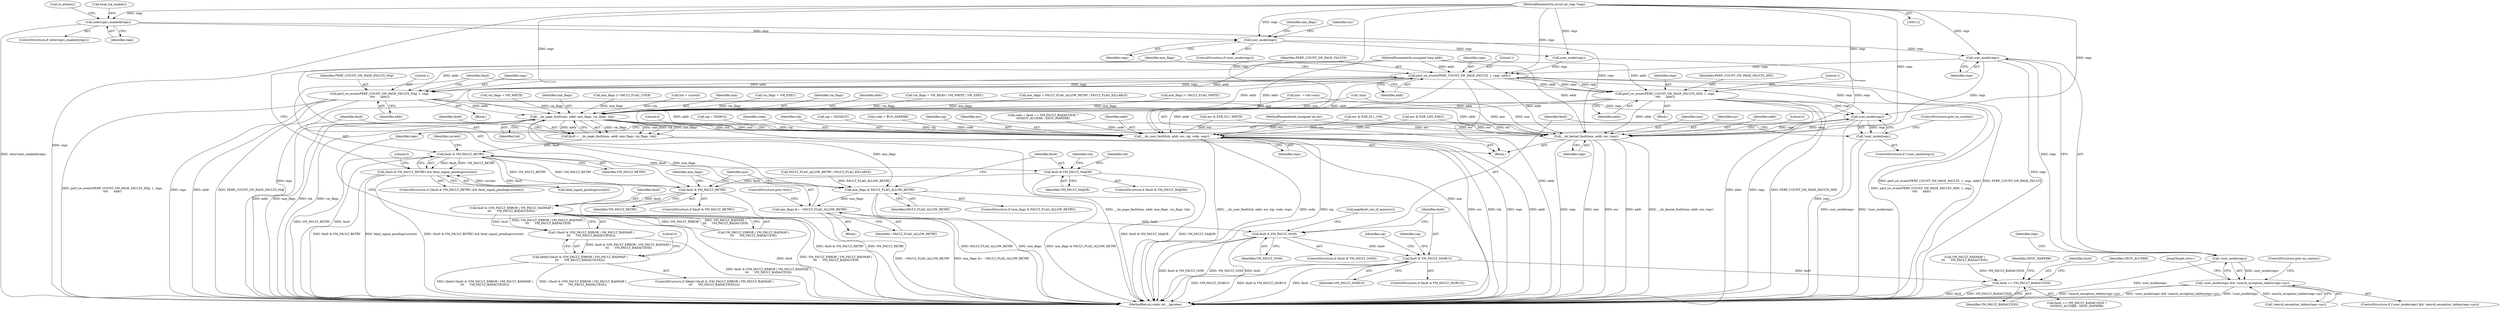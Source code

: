 digraph "0_linux_5a0fdfada3a2aa50d7b947a2e958bf00cbe0d830_0@pointer" {
"1000196" [label="(Call,user_mode(regs))"];
"1000155" [label="(Call,user_mode(regs))"];
"1000145" [label="(Call,interrupts_enabled(regs))"];
"1000115" [label="(MethodParameterIn,struct pt_regs *regs)"];
"1000195" [label="(Call,!user_mode(regs))"];
"1000194" [label="(Call,!user_mode(regs) && !search_exception_tables(regs->pc))"];
"1000241" [label="(Call,perf_sw_event(PERF_COUNT_SW_PAGE_FAULTS, 1, regs, addr))"];
"1000260" [label="(Call,perf_sw_event(PERF_COUNT_SW_PAGE_FAULTS_MAJ, 1, regs,\n\t\t\t\t      addr))"];
"1000226" [label="(Call,__do_page_fault(mm, addr, mm_flags, vm_flags, tsk))"];
"1000224" [label="(Call,fault = __do_page_fault(mm, addr, mm_flags, vm_flags, tsk))"];
"1000234" [label="(Call,fault & VM_FAULT_RETRY)"];
"1000233" [label="(Call,(fault & VM_FAULT_RETRY) && fatal_signal_pending(current))"];
"1000252" [label="(Call,fault & VM_FAULT_MAJOR)"];
"1000277" [label="(Call,fault & VM_FAULT_RETRY)"];
"1000293" [label="(Call,fault & (VM_FAULT_ERROR | VM_FAULT_BADMAP |\n\t\t\t      VM_FAULT_BADACCESS))"];
"1000292" [label="(Call,!(fault & (VM_FAULT_ERROR | VM_FAULT_BADMAP |\n\t\t\t      VM_FAULT_BADACCESS)))"];
"1000291" [label="(Call,likely(!(fault & (VM_FAULT_ERROR | VM_FAULT_BADMAP |\n\t\t\t      VM_FAULT_BADACCESS))))"];
"1000308" [label="(Call,fault & VM_FAULT_OOM)"];
"1000316" [label="(Call,fault & VM_FAULT_SIGBUS)"];
"1000334" [label="(Call,fault == VM_FAULT_BADACCESS)"];
"1000247" [label="(Call,mm_flags & FAULT_FLAG_ALLOW_RETRY)"];
"1000281" [label="(Call,mm_flags &= ~FAULT_FLAG_ALLOW_RETRY)"];
"1000339" [label="(Call,__do_user_fault(tsk, addr, esr, sig, code, regs))"];
"1000349" [label="(Call,__do_kernel_fault(mm, addr, esr, regs))"];
"1000304" [label="(Call,user_mode(regs))"];
"1000303" [label="(Call,!user_mode(regs))"];
"1000271" [label="(Call,perf_sw_event(PERF_COUNT_SW_PAGE_FAULTS_MIN, 1, regs,\n\t\t\t\t      addr))"];
"1000263" [label="(Identifier,regs)"];
"1000274" [label="(Identifier,regs)"];
"1000150" [label="(Call,in_atomic())"];
"1000249" [label="(Identifier,FAULT_FLAG_ALLOW_RETRY)"];
"1000156" [label="(Identifier,regs)"];
"1000116" [label="(Block,)"];
"1000245" [label="(Identifier,addr)"];
"1000272" [label="(Identifier,PERF_COUNT_SW_PAGE_FAULTS_MIN)"];
"1000161" [label="(Call,esr & ESR_LNX_EXEC)"];
"1000320" [label="(Call,sig = SIGBUS)"];
"1000303" [label="(Call,!user_mode(regs))"];
"1000280" [label="(Block,)"];
"1000232" [label="(ControlStructure,if ((fault & VM_FAULT_RETRY) && fatal_signal_pending(current)))"];
"1000266" [label="(Block,)"];
"1000179" [label="(Call,vm_flags = VM_WRITE)"];
"1000297" [label="(Call,VM_FAULT_BADMAP |\n\t\t\t      VM_FAULT_BADACCESS)"];
"1000229" [label="(Identifier,mm_flags)"];
"1000291" [label="(Call,likely(!(fault & (VM_FAULT_ERROR | VM_FAULT_BADMAP |\n\t\t\t      VM_FAULT_BADACCESS))))"];
"1000165" [label="(Call,vm_flags = VM_EXEC)"];
"1000292" [label="(Call,!(fault & (VM_FAULT_ERROR | VM_FAULT_BADMAP |\n\t\t\t      VM_FAULT_BADACCESS)))"];
"1000275" [label="(Identifier,addr)"];
"1000281" [label="(Call,mm_flags &= ~FAULT_FLAG_ALLOW_RETRY)"];
"1000154" [label="(ControlStructure,if (user_mode(regs)))"];
"1000254" [label="(Identifier,VM_FAULT_MAJOR)"];
"1000345" [label="(Identifier,regs)"];
"1000196" [label="(Call,user_mode(regs))"];
"1000304" [label="(Call,user_mode(regs))"];
"1000282" [label="(Identifier,mm_flags)"];
"1000230" [label="(Identifier,vm_flags)"];
"1000312" [label="(Call,pagefault_out_of_memory())"];
"1000278" [label="(Identifier,fault)"];
"1000349" [label="(Call,__do_kernel_fault(mm, addr, esr, regs))"];
"1000344" [label="(Identifier,code)"];
"1000147" [label="(Call,local_irq_enable())"];
"1000356" [label="(MethodReturn,static int __kprobes)"];
"1000228" [label="(Identifier,addr)"];
"1000306" [label="(ControlStructure,goto no_context;)"];
"1000293" [label="(Call,fault & (VM_FAULT_ERROR | VM_FAULT_BADMAP |\n\t\t\t      VM_FAULT_BADACCESS))"];
"1000123" [label="(Call,vm_flags = VM_READ | VM_WRITE | VM_EXEC)"];
"1000340" [label="(Identifier,tsk)"];
"1000288" [label="(Identifier,mm)"];
"1000261" [label="(Identifier,PERF_COUNT_SW_PAGE_FAULTS_MAJ)"];
"1000243" [label="(Literal,1)"];
"1000294" [label="(Identifier,fault)"];
"1000277" [label="(Call,fault & VM_FAULT_RETRY)"];
"1000328" [label="(Call,sig = SIGSEGV)"];
"1000203" [label="(ControlStructure,goto no_context;)"];
"1000339" [label="(Call,__do_user_fault(tsk, addr, esr, sig, code, regs))"];
"1000236" [label="(Identifier,VM_FAULT_RETRY)"];
"1000309" [label="(Identifier,fault)"];
"1000283" [label="(Identifier,~FAULT_FLAG_ALLOW_RETRY)"];
"1000290" [label="(ControlStructure,if (likely(!(fault & (VM_FAULT_ERROR | VM_FAULT_BADMAP |\n\t\t\t      VM_FAULT_BADACCESS)))))"];
"1000329" [label="(Identifier,sig)"];
"1000131" [label="(Call,mm_flags = FAULT_FLAG_ALLOW_RETRY | FAULT_FLAG_KILLABLE)"];
"1000318" [label="(Identifier,VM_FAULT_SIGBUS)"];
"1000323" [label="(Call,code = BUS_ADRERR)"];
"1000260" [label="(Call,perf_sw_event(PERF_COUNT_SW_PAGE_FAULTS_MAJ, 1, regs,\n\t\t\t\t      addr))"];
"1000350" [label="(Identifier,mm)"];
"1000307" [label="(ControlStructure,if (fault & VM_FAULT_OOM))"];
"1000182" [label="(Call,mm_flags |= FAULT_FLAG_WRITE)"];
"1000233" [label="(Call,(fault & VM_FAULT_RETRY) && fatal_signal_pending(current))"];
"1000284" [label="(ControlStructure,goto retry;)"];
"1000343" [label="(Identifier,sig)"];
"1000151" [label="(Call,!mm)"];
"1000139" [label="(Call,mm  = tsk->mm)"];
"1000244" [label="(Identifier,regs)"];
"1000235" [label="(Identifier,fault)"];
"1000237" [label="(Call,fatal_signal_pending(current))"];
"1000333" [label="(Call,fault == VM_FAULT_BADACCESS ?\n\t\t\tSEGV_ACCERR : SEGV_MAPERR)"];
"1000231" [label="(Identifier,tsk)"];
"1000342" [label="(Identifier,esr)"];
"1000251" [label="(ControlStructure,if (fault & VM_FAULT_MAJOR))"];
"1000240" [label="(Literal,0)"];
"1000224" [label="(Call,fault = __do_page_fault(mm, addr, mm_flags, vm_flags, tsk))"];
"1000157" [label="(Call,mm_flags |= FAULT_FLAG_USER)"];
"1000295" [label="(Call,VM_FAULT_ERROR | VM_FAULT_BADMAP |\n\t\t\t      VM_FAULT_BADACCESS)"];
"1000352" [label="(Identifier,esr)"];
"1000158" [label="(Identifier,mm_flags)"];
"1000302" [label="(ControlStructure,if (!user_mode(regs)))"];
"1000225" [label="(Identifier,fault)"];
"1000115" [label="(MethodParameterIn,struct pt_regs *regs)"];
"1000201" [label="(Identifier,regs)"];
"1000315" [label="(ControlStructure,if (fault & VM_FAULT_SIGBUS))"];
"1000279" [label="(Identifier,VM_FAULT_RETRY)"];
"1000317" [label="(Identifier,fault)"];
"1000247" [label="(Call,mm_flags & FAULT_FLAG_ALLOW_RETRY)"];
"1000136" [label="(Call,tsk = current)"];
"1000264" [label="(Identifier,addr)"];
"1000338" [label="(Identifier,SEGV_MAPERR)"];
"1000310" [label="(Identifier,VM_FAULT_OOM)"];
"1000195" [label="(Call,!user_mode(regs))"];
"1000253" [label="(Identifier,fault)"];
"1000144" [label="(ControlStructure,if (interrupts_enabled(regs)))"];
"1000351" [label="(Identifier,addr)"];
"1000234" [label="(Call,fault & VM_FAULT_RETRY)"];
"1000248" [label="(Identifier,mm_flags)"];
"1000246" [label="(ControlStructure,if (mm_flags & FAULT_FLAG_ALLOW_RETRY))"];
"1000198" [label="(Call,!search_exception_tables(regs->pc))"];
"1000197" [label="(Identifier,regs)"];
"1000269" [label="(Identifier,tsk)"];
"1000273" [label="(Literal,1)"];
"1000146" [label="(Identifier,regs)"];
"1000331" [label="(Call,code = fault == VM_FAULT_BADACCESS ?\n\t\t\tSEGV_ACCERR : SEGV_MAPERR)"];
"1000175" [label="(Call,esr & ESR_EL1_CM)"];
"1000162" [label="(Identifier,esr)"];
"1000155" [label="(Call,user_mode(regs))"];
"1000194" [label="(Call,!user_mode(regs) && !search_exception_tables(regs->pc))"];
"1000271" [label="(Call,perf_sw_event(PERF_COUNT_SW_PAGE_FAULTS_MIN, 1, regs,\n\t\t\t\t      addr))"];
"1000204" [label="(JumpTarget,retry:)"];
"1000216" [label="(Call,user_mode(regs))"];
"1000334" [label="(Call,fault == VM_FAULT_BADACCESS)"];
"1000242" [label="(Identifier,PERF_COUNT_SW_PAGE_FAULTS)"];
"1000262" [label="(Literal,1)"];
"1000258" [label="(Identifier,tsk)"];
"1000133" [label="(Call,FAULT_FLAG_ALLOW_RETRY | FAULT_FLAG_KILLABLE)"];
"1000305" [label="(Identifier,regs)"];
"1000113" [label="(MethodParameterIn,unsigned long addr)"];
"1000341" [label="(Identifier,addr)"];
"1000241" [label="(Call,perf_sw_event(PERF_COUNT_SW_PAGE_FAULTS, 1, regs, addr))"];
"1000301" [label="(Literal,0)"];
"1000114" [label="(MethodParameterIn,unsigned int esr)"];
"1000238" [label="(Identifier,current)"];
"1000227" [label="(Identifier,mm)"];
"1000308" [label="(Call,fault & VM_FAULT_OOM)"];
"1000335" [label="(Identifier,fault)"];
"1000145" [label="(Call,interrupts_enabled(regs))"];
"1000337" [label="(Identifier,SEGV_ACCERR)"];
"1000347" [label="(Literal,0)"];
"1000355" [label="(Literal,0)"];
"1000193" [label="(ControlStructure,if (!user_mode(regs) && !search_exception_tables(regs->pc)))"];
"1000316" [label="(Call,fault & VM_FAULT_SIGBUS)"];
"1000321" [label="(Identifier,sig)"];
"1000252" [label="(Call,fault & VM_FAULT_MAJOR)"];
"1000336" [label="(Identifier,VM_FAULT_BADACCESS)"];
"1000353" [label="(Identifier,regs)"];
"1000276" [label="(ControlStructure,if (fault & VM_FAULT_RETRY))"];
"1000226" [label="(Call,__do_page_fault(mm, addr, mm_flags, vm_flags, tsk))"];
"1000171" [label="(Call,esr & ESR_EL1_WRITE)"];
"1000255" [label="(Block,)"];
"1000196" -> "1000195"  [label="AST: "];
"1000196" -> "1000197"  [label="CFG: "];
"1000197" -> "1000196"  [label="AST: "];
"1000195" -> "1000196"  [label="CFG: "];
"1000196" -> "1000356"  [label="DDG: regs"];
"1000196" -> "1000195"  [label="DDG: regs"];
"1000155" -> "1000196"  [label="DDG: regs"];
"1000115" -> "1000196"  [label="DDG: regs"];
"1000196" -> "1000241"  [label="DDG: regs"];
"1000196" -> "1000349"  [label="DDG: regs"];
"1000155" -> "1000154"  [label="AST: "];
"1000155" -> "1000156"  [label="CFG: "];
"1000156" -> "1000155"  [label="AST: "];
"1000158" -> "1000155"  [label="CFG: "];
"1000162" -> "1000155"  [label="CFG: "];
"1000145" -> "1000155"  [label="DDG: regs"];
"1000115" -> "1000155"  [label="DDG: regs"];
"1000155" -> "1000216"  [label="DDG: regs"];
"1000145" -> "1000144"  [label="AST: "];
"1000145" -> "1000146"  [label="CFG: "];
"1000146" -> "1000145"  [label="AST: "];
"1000147" -> "1000145"  [label="CFG: "];
"1000150" -> "1000145"  [label="CFG: "];
"1000145" -> "1000356"  [label="DDG: interrupts_enabled(regs)"];
"1000115" -> "1000145"  [label="DDG: regs"];
"1000145" -> "1000349"  [label="DDG: regs"];
"1000115" -> "1000112"  [label="AST: "];
"1000115" -> "1000356"  [label="DDG: regs"];
"1000115" -> "1000216"  [label="DDG: regs"];
"1000115" -> "1000241"  [label="DDG: regs"];
"1000115" -> "1000260"  [label="DDG: regs"];
"1000115" -> "1000271"  [label="DDG: regs"];
"1000115" -> "1000304"  [label="DDG: regs"];
"1000115" -> "1000339"  [label="DDG: regs"];
"1000115" -> "1000349"  [label="DDG: regs"];
"1000195" -> "1000194"  [label="AST: "];
"1000201" -> "1000195"  [label="CFG: "];
"1000194" -> "1000195"  [label="CFG: "];
"1000195" -> "1000356"  [label="DDG: user_mode(regs)"];
"1000195" -> "1000194"  [label="DDG: user_mode(regs)"];
"1000194" -> "1000193"  [label="AST: "];
"1000194" -> "1000198"  [label="CFG: "];
"1000198" -> "1000194"  [label="AST: "];
"1000203" -> "1000194"  [label="CFG: "];
"1000204" -> "1000194"  [label="CFG: "];
"1000194" -> "1000356"  [label="DDG: !user_mode(regs) && !search_exception_tables(regs->pc)"];
"1000194" -> "1000356"  [label="DDG: !user_mode(regs)"];
"1000194" -> "1000356"  [label="DDG: !search_exception_tables(regs->pc)"];
"1000198" -> "1000194"  [label="DDG: search_exception_tables(regs->pc)"];
"1000241" -> "1000116"  [label="AST: "];
"1000241" -> "1000245"  [label="CFG: "];
"1000242" -> "1000241"  [label="AST: "];
"1000243" -> "1000241"  [label="AST: "];
"1000244" -> "1000241"  [label="AST: "];
"1000245" -> "1000241"  [label="AST: "];
"1000248" -> "1000241"  [label="CFG: "];
"1000241" -> "1000356"  [label="DDG: PERF_COUNT_SW_PAGE_FAULTS"];
"1000241" -> "1000356"  [label="DDG: regs"];
"1000241" -> "1000356"  [label="DDG: addr"];
"1000241" -> "1000356"  [label="DDG: perf_sw_event(PERF_COUNT_SW_PAGE_FAULTS, 1, regs, addr)"];
"1000216" -> "1000241"  [label="DDG: regs"];
"1000260" -> "1000241"  [label="DDG: regs"];
"1000271" -> "1000241"  [label="DDG: regs"];
"1000226" -> "1000241"  [label="DDG: addr"];
"1000113" -> "1000241"  [label="DDG: addr"];
"1000241" -> "1000260"  [label="DDG: regs"];
"1000241" -> "1000260"  [label="DDG: addr"];
"1000241" -> "1000271"  [label="DDG: regs"];
"1000241" -> "1000271"  [label="DDG: addr"];
"1000241" -> "1000304"  [label="DDG: regs"];
"1000241" -> "1000339"  [label="DDG: addr"];
"1000241" -> "1000349"  [label="DDG: addr"];
"1000260" -> "1000255"  [label="AST: "];
"1000260" -> "1000264"  [label="CFG: "];
"1000261" -> "1000260"  [label="AST: "];
"1000262" -> "1000260"  [label="AST: "];
"1000263" -> "1000260"  [label="AST: "];
"1000264" -> "1000260"  [label="AST: "];
"1000278" -> "1000260"  [label="CFG: "];
"1000260" -> "1000356"  [label="DDG: perf_sw_event(PERF_COUNT_SW_PAGE_FAULTS_MAJ, 1, regs,\n\t\t\t\t      addr)"];
"1000260" -> "1000356"  [label="DDG: regs"];
"1000260" -> "1000356"  [label="DDG: addr"];
"1000260" -> "1000356"  [label="DDG: PERF_COUNT_SW_PAGE_FAULTS_MAJ"];
"1000260" -> "1000226"  [label="DDG: addr"];
"1000113" -> "1000260"  [label="DDG: addr"];
"1000260" -> "1000304"  [label="DDG: regs"];
"1000260" -> "1000339"  [label="DDG: addr"];
"1000260" -> "1000349"  [label="DDG: addr"];
"1000226" -> "1000224"  [label="AST: "];
"1000226" -> "1000231"  [label="CFG: "];
"1000227" -> "1000226"  [label="AST: "];
"1000228" -> "1000226"  [label="AST: "];
"1000229" -> "1000226"  [label="AST: "];
"1000230" -> "1000226"  [label="AST: "];
"1000231" -> "1000226"  [label="AST: "];
"1000224" -> "1000226"  [label="CFG: "];
"1000226" -> "1000356"  [label="DDG: mm"];
"1000226" -> "1000356"  [label="DDG: addr"];
"1000226" -> "1000356"  [label="DDG: mm_flags"];
"1000226" -> "1000356"  [label="DDG: tsk"];
"1000226" -> "1000356"  [label="DDG: vm_flags"];
"1000226" -> "1000224"  [label="DDG: vm_flags"];
"1000226" -> "1000224"  [label="DDG: mm"];
"1000226" -> "1000224"  [label="DDG: tsk"];
"1000226" -> "1000224"  [label="DDG: mm_flags"];
"1000226" -> "1000224"  [label="DDG: addr"];
"1000139" -> "1000226"  [label="DDG: mm"];
"1000151" -> "1000226"  [label="DDG: mm"];
"1000271" -> "1000226"  [label="DDG: addr"];
"1000113" -> "1000226"  [label="DDG: addr"];
"1000281" -> "1000226"  [label="DDG: mm_flags"];
"1000131" -> "1000226"  [label="DDG: mm_flags"];
"1000157" -> "1000226"  [label="DDG: mm_flags"];
"1000182" -> "1000226"  [label="DDG: mm_flags"];
"1000165" -> "1000226"  [label="DDG: vm_flags"];
"1000179" -> "1000226"  [label="DDG: vm_flags"];
"1000123" -> "1000226"  [label="DDG: vm_flags"];
"1000136" -> "1000226"  [label="DDG: tsk"];
"1000226" -> "1000247"  [label="DDG: mm_flags"];
"1000226" -> "1000339"  [label="DDG: tsk"];
"1000226" -> "1000349"  [label="DDG: mm"];
"1000224" -> "1000116"  [label="AST: "];
"1000225" -> "1000224"  [label="AST: "];
"1000235" -> "1000224"  [label="CFG: "];
"1000224" -> "1000356"  [label="DDG: __do_page_fault(mm, addr, mm_flags, vm_flags, tsk)"];
"1000224" -> "1000234"  [label="DDG: fault"];
"1000234" -> "1000233"  [label="AST: "];
"1000234" -> "1000236"  [label="CFG: "];
"1000235" -> "1000234"  [label="AST: "];
"1000236" -> "1000234"  [label="AST: "];
"1000238" -> "1000234"  [label="CFG: "];
"1000233" -> "1000234"  [label="CFG: "];
"1000234" -> "1000356"  [label="DDG: VM_FAULT_RETRY"];
"1000234" -> "1000356"  [label="DDG: fault"];
"1000234" -> "1000233"  [label="DDG: fault"];
"1000234" -> "1000233"  [label="DDG: VM_FAULT_RETRY"];
"1000277" -> "1000234"  [label="DDG: VM_FAULT_RETRY"];
"1000234" -> "1000252"  [label="DDG: fault"];
"1000234" -> "1000277"  [label="DDG: VM_FAULT_RETRY"];
"1000234" -> "1000293"  [label="DDG: fault"];
"1000233" -> "1000232"  [label="AST: "];
"1000233" -> "1000237"  [label="CFG: "];
"1000237" -> "1000233"  [label="AST: "];
"1000240" -> "1000233"  [label="CFG: "];
"1000242" -> "1000233"  [label="CFG: "];
"1000233" -> "1000356"  [label="DDG: fatal_signal_pending(current)"];
"1000233" -> "1000356"  [label="DDG: (fault & VM_FAULT_RETRY) && fatal_signal_pending(current)"];
"1000233" -> "1000356"  [label="DDG: fault & VM_FAULT_RETRY"];
"1000237" -> "1000233"  [label="DDG: current"];
"1000252" -> "1000251"  [label="AST: "];
"1000252" -> "1000254"  [label="CFG: "];
"1000253" -> "1000252"  [label="AST: "];
"1000254" -> "1000252"  [label="AST: "];
"1000258" -> "1000252"  [label="CFG: "];
"1000269" -> "1000252"  [label="CFG: "];
"1000252" -> "1000356"  [label="DDG: VM_FAULT_MAJOR"];
"1000252" -> "1000356"  [label="DDG: fault & VM_FAULT_MAJOR"];
"1000252" -> "1000277"  [label="DDG: fault"];
"1000277" -> "1000276"  [label="AST: "];
"1000277" -> "1000279"  [label="CFG: "];
"1000278" -> "1000277"  [label="AST: "];
"1000279" -> "1000277"  [label="AST: "];
"1000282" -> "1000277"  [label="CFG: "];
"1000288" -> "1000277"  [label="CFG: "];
"1000277" -> "1000356"  [label="DDG: fault & VM_FAULT_RETRY"];
"1000277" -> "1000356"  [label="DDG: VM_FAULT_RETRY"];
"1000277" -> "1000293"  [label="DDG: fault"];
"1000293" -> "1000292"  [label="AST: "];
"1000293" -> "1000295"  [label="CFG: "];
"1000294" -> "1000293"  [label="AST: "];
"1000295" -> "1000293"  [label="AST: "];
"1000292" -> "1000293"  [label="CFG: "];
"1000293" -> "1000356"  [label="DDG: fault"];
"1000293" -> "1000356"  [label="DDG: VM_FAULT_ERROR | VM_FAULT_BADMAP |\n\t\t\t      VM_FAULT_BADACCESS"];
"1000293" -> "1000292"  [label="DDG: fault"];
"1000293" -> "1000292"  [label="DDG: VM_FAULT_ERROR | VM_FAULT_BADMAP |\n\t\t\t      VM_FAULT_BADACCESS"];
"1000295" -> "1000293"  [label="DDG: VM_FAULT_ERROR"];
"1000295" -> "1000293"  [label="DDG: VM_FAULT_BADMAP |\n\t\t\t      VM_FAULT_BADACCESS"];
"1000293" -> "1000308"  [label="DDG: fault"];
"1000292" -> "1000291"  [label="AST: "];
"1000291" -> "1000292"  [label="CFG: "];
"1000292" -> "1000356"  [label="DDG: fault & (VM_FAULT_ERROR | VM_FAULT_BADMAP |\n\t\t\t      VM_FAULT_BADACCESS)"];
"1000292" -> "1000291"  [label="DDG: fault & (VM_FAULT_ERROR | VM_FAULT_BADMAP |\n\t\t\t      VM_FAULT_BADACCESS)"];
"1000291" -> "1000290"  [label="AST: "];
"1000301" -> "1000291"  [label="CFG: "];
"1000305" -> "1000291"  [label="CFG: "];
"1000291" -> "1000356"  [label="DDG: likely(!(fault & (VM_FAULT_ERROR | VM_FAULT_BADMAP |\n\t\t\t      VM_FAULT_BADACCESS)))"];
"1000291" -> "1000356"  [label="DDG: !(fault & (VM_FAULT_ERROR | VM_FAULT_BADMAP |\n\t\t\t      VM_FAULT_BADACCESS))"];
"1000308" -> "1000307"  [label="AST: "];
"1000308" -> "1000310"  [label="CFG: "];
"1000309" -> "1000308"  [label="AST: "];
"1000310" -> "1000308"  [label="AST: "];
"1000312" -> "1000308"  [label="CFG: "];
"1000317" -> "1000308"  [label="CFG: "];
"1000308" -> "1000356"  [label="DDG: VM_FAULT_OOM"];
"1000308" -> "1000356"  [label="DDG: fault"];
"1000308" -> "1000356"  [label="DDG: fault & VM_FAULT_OOM"];
"1000308" -> "1000316"  [label="DDG: fault"];
"1000316" -> "1000315"  [label="AST: "];
"1000316" -> "1000318"  [label="CFG: "];
"1000317" -> "1000316"  [label="AST: "];
"1000318" -> "1000316"  [label="AST: "];
"1000321" -> "1000316"  [label="CFG: "];
"1000329" -> "1000316"  [label="CFG: "];
"1000316" -> "1000356"  [label="DDG: VM_FAULT_SIGBUS"];
"1000316" -> "1000356"  [label="DDG: fault & VM_FAULT_SIGBUS"];
"1000316" -> "1000356"  [label="DDG: fault"];
"1000316" -> "1000334"  [label="DDG: fault"];
"1000334" -> "1000333"  [label="AST: "];
"1000334" -> "1000336"  [label="CFG: "];
"1000335" -> "1000334"  [label="AST: "];
"1000336" -> "1000334"  [label="AST: "];
"1000337" -> "1000334"  [label="CFG: "];
"1000338" -> "1000334"  [label="CFG: "];
"1000334" -> "1000356"  [label="DDG: VM_FAULT_BADACCESS"];
"1000334" -> "1000356"  [label="DDG: fault"];
"1000297" -> "1000334"  [label="DDG: VM_FAULT_BADACCESS"];
"1000247" -> "1000246"  [label="AST: "];
"1000247" -> "1000249"  [label="CFG: "];
"1000248" -> "1000247"  [label="AST: "];
"1000249" -> "1000247"  [label="AST: "];
"1000253" -> "1000247"  [label="CFG: "];
"1000288" -> "1000247"  [label="CFG: "];
"1000247" -> "1000356"  [label="DDG: mm_flags"];
"1000247" -> "1000356"  [label="DDG: mm_flags & FAULT_FLAG_ALLOW_RETRY"];
"1000247" -> "1000356"  [label="DDG: FAULT_FLAG_ALLOW_RETRY"];
"1000133" -> "1000247"  [label="DDG: FAULT_FLAG_ALLOW_RETRY"];
"1000247" -> "1000281"  [label="DDG: mm_flags"];
"1000281" -> "1000280"  [label="AST: "];
"1000281" -> "1000283"  [label="CFG: "];
"1000282" -> "1000281"  [label="AST: "];
"1000283" -> "1000281"  [label="AST: "];
"1000284" -> "1000281"  [label="CFG: "];
"1000281" -> "1000356"  [label="DDG: mm_flags &= ~FAULT_FLAG_ALLOW_RETRY"];
"1000281" -> "1000356"  [label="DDG: ~FAULT_FLAG_ALLOW_RETRY"];
"1000339" -> "1000116"  [label="AST: "];
"1000339" -> "1000345"  [label="CFG: "];
"1000340" -> "1000339"  [label="AST: "];
"1000341" -> "1000339"  [label="AST: "];
"1000342" -> "1000339"  [label="AST: "];
"1000343" -> "1000339"  [label="AST: "];
"1000344" -> "1000339"  [label="AST: "];
"1000345" -> "1000339"  [label="AST: "];
"1000347" -> "1000339"  [label="CFG: "];
"1000339" -> "1000356"  [label="DDG: __do_user_fault(tsk, addr, esr, sig, code, regs)"];
"1000339" -> "1000356"  [label="DDG: code"];
"1000339" -> "1000356"  [label="DDG: sig"];
"1000339" -> "1000356"  [label="DDG: esr"];
"1000339" -> "1000356"  [label="DDG: tsk"];
"1000339" -> "1000356"  [label="DDG: regs"];
"1000339" -> "1000356"  [label="DDG: addr"];
"1000271" -> "1000339"  [label="DDG: addr"];
"1000113" -> "1000339"  [label="DDG: addr"];
"1000171" -> "1000339"  [label="DDG: esr"];
"1000175" -> "1000339"  [label="DDG: esr"];
"1000161" -> "1000339"  [label="DDG: esr"];
"1000114" -> "1000339"  [label="DDG: esr"];
"1000328" -> "1000339"  [label="DDG: sig"];
"1000320" -> "1000339"  [label="DDG: sig"];
"1000331" -> "1000339"  [label="DDG: code"];
"1000323" -> "1000339"  [label="DDG: code"];
"1000304" -> "1000339"  [label="DDG: regs"];
"1000349" -> "1000116"  [label="AST: "];
"1000349" -> "1000353"  [label="CFG: "];
"1000350" -> "1000349"  [label="AST: "];
"1000351" -> "1000349"  [label="AST: "];
"1000352" -> "1000349"  [label="AST: "];
"1000353" -> "1000349"  [label="AST: "];
"1000355" -> "1000349"  [label="CFG: "];
"1000349" -> "1000356"  [label="DDG: addr"];
"1000349" -> "1000356"  [label="DDG: __do_kernel_fault(mm, addr, esr, regs)"];
"1000349" -> "1000356"  [label="DDG: regs"];
"1000349" -> "1000356"  [label="DDG: mm"];
"1000349" -> "1000356"  [label="DDG: esr"];
"1000139" -> "1000349"  [label="DDG: mm"];
"1000151" -> "1000349"  [label="DDG: mm"];
"1000271" -> "1000349"  [label="DDG: addr"];
"1000113" -> "1000349"  [label="DDG: addr"];
"1000171" -> "1000349"  [label="DDG: esr"];
"1000175" -> "1000349"  [label="DDG: esr"];
"1000161" -> "1000349"  [label="DDG: esr"];
"1000114" -> "1000349"  [label="DDG: esr"];
"1000216" -> "1000349"  [label="DDG: regs"];
"1000304" -> "1000349"  [label="DDG: regs"];
"1000304" -> "1000303"  [label="AST: "];
"1000304" -> "1000305"  [label="CFG: "];
"1000305" -> "1000304"  [label="AST: "];
"1000303" -> "1000304"  [label="CFG: "];
"1000304" -> "1000356"  [label="DDG: regs"];
"1000304" -> "1000303"  [label="DDG: regs"];
"1000271" -> "1000304"  [label="DDG: regs"];
"1000303" -> "1000302"  [label="AST: "];
"1000306" -> "1000303"  [label="CFG: "];
"1000309" -> "1000303"  [label="CFG: "];
"1000303" -> "1000356"  [label="DDG: user_mode(regs)"];
"1000303" -> "1000356"  [label="DDG: !user_mode(regs)"];
"1000271" -> "1000266"  [label="AST: "];
"1000271" -> "1000275"  [label="CFG: "];
"1000272" -> "1000271"  [label="AST: "];
"1000273" -> "1000271"  [label="AST: "];
"1000274" -> "1000271"  [label="AST: "];
"1000275" -> "1000271"  [label="AST: "];
"1000278" -> "1000271"  [label="CFG: "];
"1000271" -> "1000356"  [label="DDG: addr"];
"1000271" -> "1000356"  [label="DDG: regs"];
"1000271" -> "1000356"  [label="DDG: PERF_COUNT_SW_PAGE_FAULTS_MIN"];
"1000271" -> "1000356"  [label="DDG: perf_sw_event(PERF_COUNT_SW_PAGE_FAULTS_MIN, 1, regs,\n\t\t\t\t      addr)"];
"1000113" -> "1000271"  [label="DDG: addr"];
}
